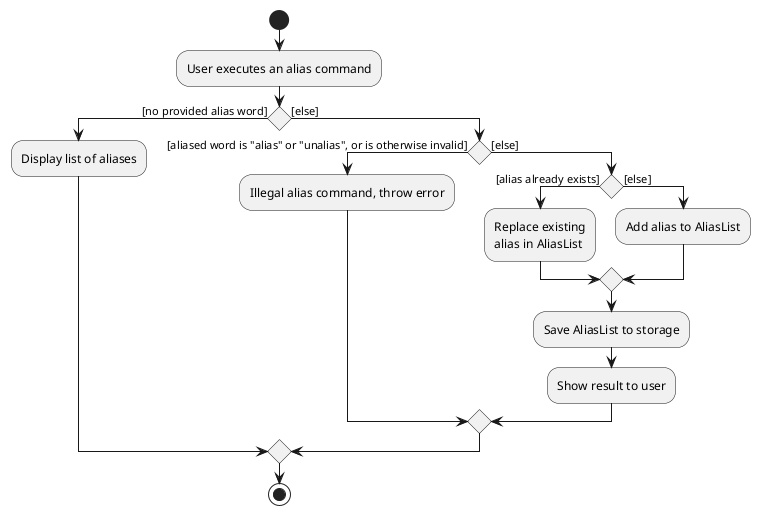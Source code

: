 @startuml
start
:User executes an alias command;

if () then ([no provided alias word])
    :Display list of aliases;
else ([else])
    if () then ([aliased word is "alias" or "unalias", or is otherwise invalid])
        :Illegal alias command, throw error;
    else ([else])
        if () then ([alias already exists])
            :Replace existing\nalias in AliasList;
        else ([else])
            :Add alias to AliasList;
        endif
        :Save AliasList to storage;
        :Show result to user;
    endif
endif
stop
@enduml
